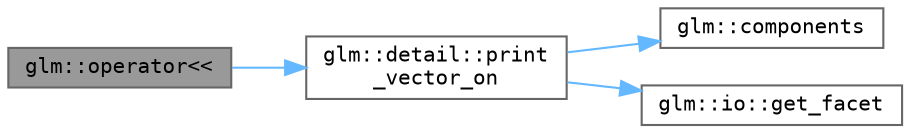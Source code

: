 digraph "glm::operator&lt;&lt;"
{
 // LATEX_PDF_SIZE
  bgcolor="transparent";
  edge [fontname=Terminal,fontsize=10,labelfontname=Helvetica,labelfontsize=10];
  node [fontname=Terminal,fontsize=10,shape=box,height=0.2,width=0.4];
  rankdir="LR";
  Node1 [label="glm::operator\<\<",height=0.2,width=0.4,color="gray40", fillcolor="grey60", style="filled", fontcolor="black",tooltip=" "];
  Node1 -> Node2 [color="steelblue1",style="solid"];
  Node2 [label="glm::detail::print\l_vector_on",height=0.2,width=0.4,color="grey40", fillcolor="white", style="filled",URL="$namespaceglm_1_1detail.html#a4af1e1de552e2db1f55604ed4594ac52",tooltip=" "];
  Node2 -> Node3 [color="steelblue1",style="solid"];
  Node3 [label="glm::components",height=0.2,width=0.4,color="grey40", fillcolor="white", style="filled",URL="$group__gtx__range.html#gaf2831875a8cee7cc000abadba2aa1265",tooltip=" "];
  Node2 -> Node4 [color="steelblue1",style="solid"];
  Node4 [label="glm::io::get_facet",height=0.2,width=0.4,color="grey40", fillcolor="white", style="filled",URL="$namespaceglm_1_1io.html#a49a97a518adcc6edfdb4ece32abb74ca",tooltip=" "];
}

